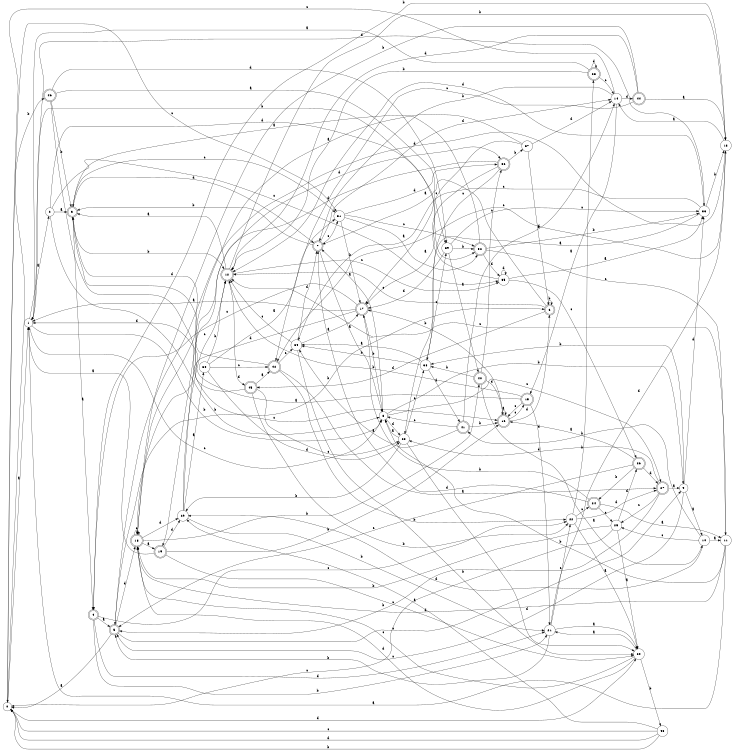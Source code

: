 digraph n38_4 {
__start0 [label="" shape="none"];

rankdir=LR;
size="8,5";

s0 [style="filled", color="black", fillcolor="white" shape="circle", label="0"];
s1 [style="filled", color="black", fillcolor="white" shape="circle", label="1"];
s2 [style="filled", color="black", fillcolor="white" shape="circle", label="2"];
s3 [style="rounded,filled", color="black", fillcolor="white" shape="doublecircle", label="3"];
s4 [style="rounded,filled", color="black", fillcolor="white" shape="doublecircle", label="4"];
s5 [style="rounded,filled", color="black", fillcolor="white" shape="doublecircle", label="5"];
s6 [style="rounded,filled", color="black", fillcolor="white" shape="doublecircle", label="6"];
s7 [style="rounded,filled", color="black", fillcolor="white" shape="doublecircle", label="7"];
s8 [style="filled", color="black", fillcolor="white" shape="circle", label="8"];
s9 [style="filled", color="black", fillcolor="white" shape="circle", label="9"];
s10 [style="filled", color="black", fillcolor="white" shape="circle", label="10"];
s11 [style="filled", color="black", fillcolor="white" shape="circle", label="11"];
s12 [style="rounded,filled", color="black", fillcolor="white" shape="doublecircle", label="12"];
s13 [style="filled", color="black", fillcolor="white" shape="circle", label="13"];
s14 [style="filled", color="black", fillcolor="white" shape="circle", label="14"];
s15 [style="rounded,filled", color="black", fillcolor="white" shape="doublecircle", label="15"];
s16 [style="rounded,filled", color="black", fillcolor="white" shape="doublecircle", label="16"];
s17 [style="rounded,filled", color="black", fillcolor="white" shape="doublecircle", label="17"];
s18 [style="rounded,filled", color="black", fillcolor="white" shape="doublecircle", label="18"];
s19 [style="rounded,filled", color="black", fillcolor="white" shape="doublecircle", label="19"];
s20 [style="filled", color="black", fillcolor="white" shape="circle", label="20"];
s21 [style="filled", color="black", fillcolor="white" shape="circle", label="21"];
s22 [style="filled", color="black", fillcolor="white" shape="circle", label="22"];
s23 [style="rounded,filled", color="black", fillcolor="white" shape="doublecircle", label="23"];
s24 [style="rounded,filled", color="black", fillcolor="white" shape="doublecircle", label="24"];
s25 [style="filled", color="black", fillcolor="white" shape="circle", label="25"];
s26 [style="rounded,filled", color="black", fillcolor="white" shape="doublecircle", label="26"];
s27 [style="rounded,filled", color="black", fillcolor="white" shape="doublecircle", label="27"];
s28 [style="filled", color="black", fillcolor="white" shape="circle", label="28"];
s29 [style="filled", color="black", fillcolor="white" shape="circle", label="29"];
s30 [style="filled", color="black", fillcolor="white" shape="circle", label="30"];
s31 [style="filled", color="black", fillcolor="white" shape="circle", label="31"];
s32 [style="rounded,filled", color="black", fillcolor="white" shape="doublecircle", label="32"];
s33 [style="filled", color="black", fillcolor="white" shape="circle", label="33"];
s34 [style="filled", color="black", fillcolor="white" shape="circle", label="34"];
s35 [style="filled", color="black", fillcolor="white" shape="circle", label="35"];
s36 [style="rounded,filled", color="black", fillcolor="white" shape="doublecircle", label="36"];
s37 [style="filled", color="black", fillcolor="white" shape="circle", label="37"];
s38 [style="filled", color="black", fillcolor="white" shape="circle", label="38"];
s39 [style="filled", color="black", fillcolor="white" shape="circle", label="39"];
s40 [style="rounded,filled", color="black", fillcolor="white" shape="doublecircle", label="40"];
s41 [style="rounded,filled", color="black", fillcolor="white" shape="doublecircle", label="41"];
s42 [style="rounded,filled", color="black", fillcolor="white" shape="doublecircle", label="42"];
s43 [style="filled", color="black", fillcolor="white" shape="circle", label="43"];
s44 [style="rounded,filled", color="black", fillcolor="white" shape="doublecircle", label="44"];
s45 [style="rounded,filled", color="black", fillcolor="white" shape="doublecircle", label="45"];
s46 [style="rounded,filled", color="black", fillcolor="white" shape="doublecircle", label="46"];
s0 -> s1 [label="a"];
s0 -> s46 [label="b"];
s0 -> s31 [label="c"];
s0 -> s20 [label="d"];
s1 -> s2 [label="a"];
s1 -> s8 [label="b"];
s1 -> s8 [label="c"];
s1 -> s33 [label="d"];
s2 -> s3 [label="a"];
s2 -> s8 [label="b"];
s2 -> s35 [label="c"];
s2 -> s32 [label="d"];
s3 -> s4 [label="a"];
s3 -> s12 [label="b"];
s3 -> s31 [label="c"];
s3 -> s7 [label="d"];
s4 -> s5 [label="a"];
s4 -> s21 [label="b"];
s4 -> s22 [label="c"];
s4 -> s21 [label="d"];
s5 -> s0 [label="a"];
s5 -> s6 [label="b"];
s5 -> s9 [label="c"];
s5 -> s18 [label="d"];
s6 -> s7 [label="a"];
s6 -> s6 [label="b"];
s6 -> s12 [label="c"];
s6 -> s45 [label="d"];
s7 -> s8 [label="a"];
s7 -> s3 [label="b"];
s7 -> s31 [label="c"];
s7 -> s14 [label="d"];
s8 -> s7 [label="a"];
s8 -> s9 [label="b"];
s8 -> s27 [label="c"];
s8 -> s28 [label="d"];
s9 -> s10 [label="a"];
s9 -> s38 [label="b"];
s9 -> s5 [label="c"];
s9 -> s33 [label="d"];
s10 -> s11 [label="a"];
s10 -> s41 [label="b"];
s10 -> s25 [label="c"];
s10 -> s29 [label="d"];
s11 -> s1 [label="a"];
s11 -> s8 [label="b"];
s11 -> s12 [label="c"];
s11 -> s18 [label="d"];
s12 -> s3 [label="a"];
s12 -> s13 [label="b"];
s12 -> s35 [label="c"];
s12 -> s45 [label="d"];
s13 -> s14 [label="a"];
s13 -> s4 [label="b"];
s13 -> s42 [label="c"];
s13 -> s5 [label="d"];
s14 -> s15 [label="a"];
s14 -> s7 [label="b"];
s14 -> s0 [label="c"];
s14 -> s44 [label="d"];
s15 -> s3 [label="a"];
s15 -> s12 [label="b"];
s15 -> s16 [label="c"];
s15 -> s21 [label="d"];
s16 -> s16 [label="a"];
s16 -> s17 [label="b"];
s16 -> s15 [label="c"];
s16 -> s6 [label="d"];
s17 -> s1 [label="a"];
s17 -> s8 [label="b"];
s17 -> s4 [label="c"];
s17 -> s18 [label="d"];
s18 -> s19 [label="a"];
s18 -> s40 [label="b"];
s18 -> s18 [label="c"];
s18 -> s29 [label="d"];
s19 -> s1 [label="a"];
s19 -> s16 [label="b"];
s19 -> s20 [label="c"];
s19 -> s29 [label="d"];
s20 -> s21 [label="a"];
s20 -> s43 [label="b"];
s20 -> s18 [label="c"];
s20 -> s18 [label="d"];
s21 -> s20 [label="a"];
s21 -> s5 [label="b"];
s21 -> s22 [label="c"];
s21 -> s13 [label="d"];
s22 -> s20 [label="a"];
s22 -> s23 [label="b"];
s22 -> s24 [label="c"];
s22 -> s27 [label="d"];
s23 -> s1 [label="a"];
s23 -> s12 [label="b"];
s23 -> s14 [label="c"];
s23 -> s23 [label="d"];
s24 -> s11 [label="a"];
s24 -> s17 [label="b"];
s24 -> s25 [label="c"];
s24 -> s7 [label="d"];
s25 -> s20 [label="a"];
s25 -> s18 [label="b"];
s25 -> s0 [label="c"];
s25 -> s26 [label="d"];
s26 -> s16 [label="a"];
s26 -> s24 [label="b"];
s26 -> s5 [label="c"];
s26 -> s27 [label="d"];
s27 -> s9 [label="a"];
s27 -> s5 [label="b"];
s27 -> s25 [label="c"];
s27 -> s28 [label="d"];
s28 -> s8 [label="a"];
s28 -> s29 [label="b"];
s28 -> s38 [label="c"];
s28 -> s20 [label="d"];
s29 -> s30 [label="a"];
s29 -> s21 [label="b"];
s29 -> s12 [label="c"];
s29 -> s36 [label="d"];
s30 -> s31 [label="a"];
s30 -> s12 [label="b"];
s30 -> s42 [label="c"];
s30 -> s28 [label="d"];
s31 -> s32 [label="a"];
s31 -> s17 [label="b"];
s31 -> s32 [label="c"];
s31 -> s36 [label="d"];
s32 -> s3 [label="a"];
s32 -> s33 [label="b"];
s32 -> s11 [label="c"];
s32 -> s35 [label="d"];
s33 -> s28 [label="a"];
s33 -> s13 [label="b"];
s33 -> s34 [label="c"];
s33 -> s12 [label="d"];
s34 -> s17 [label="a"];
s34 -> s20 [label="b"];
s34 -> s12 [label="c"];
s34 -> s7 [label="d"];
s35 -> s33 [label="a"];
s35 -> s1 [label="b"];
s35 -> s26 [label="c"];
s35 -> s35 [label="d"];
s36 -> s17 [label="a"];
s36 -> s37 [label="b"];
s36 -> s38 [label="c"];
s36 -> s19 [label="d"];
s37 -> s18 [label="a"];
s37 -> s6 [label="b"];
s37 -> s17 [label="c"];
s37 -> s14 [label="d"];
s38 -> s34 [label="a"];
s38 -> s34 [label="b"];
s38 -> s39 [label="c"];
s38 -> s41 [label="d"];
s39 -> s40 [label="a"];
s39 -> s32 [label="b"];
s39 -> s33 [label="c"];
s39 -> s17 [label="d"];
s40 -> s10 [label="a"];
s40 -> s38 [label="b"];
s40 -> s36 [label="c"];
s40 -> s16 [label="d"];
s41 -> s34 [label="a"];
s41 -> s16 [label="b"];
s41 -> s8 [label="c"];
s41 -> s14 [label="d"];
s42 -> s27 [label="a"];
s42 -> s22 [label="b"];
s42 -> s34 [label="c"];
s42 -> s3 [label="d"];
s43 -> s29 [label="a"];
s43 -> s0 [label="b"];
s43 -> s0 [label="c"];
s43 -> s0 [label="d"];
s44 -> s13 [label="a"];
s44 -> s18 [label="b"];
s44 -> s42 [label="c"];
s44 -> s12 [label="d"];
s45 -> s42 [label="a"];
s45 -> s22 [label="b"];
s45 -> s28 [label="c"];
s45 -> s1 [label="d"];
s46 -> s39 [label="a"];
s46 -> s3 [label="b"];
s46 -> s16 [label="c"];
s46 -> s39 [label="d"];

}